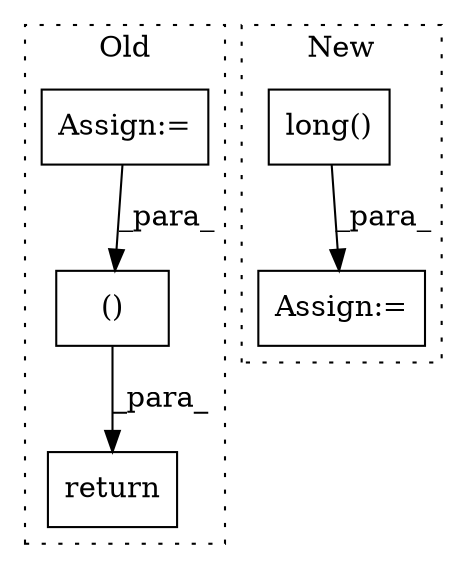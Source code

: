 digraph G {
subgraph cluster0 {
1 [label="()" a="54" s="3193" l="20" shape="box"];
4 [label="return" a="93" s="3182" l="7" shape="box"];
5 [label="Assign:=" a="68" s="2521" l="3" shape="box"];
label = "Old";
style="dotted";
}
subgraph cluster1 {
2 [label="long()" a="75" s="2859" l="74" shape="box"];
3 [label="Assign:=" a="68" s="2856" l="3" shape="box"];
label = "New";
style="dotted";
}
1 -> 4 [label="_para_"];
2 -> 3 [label="_para_"];
5 -> 1 [label="_para_"];
}